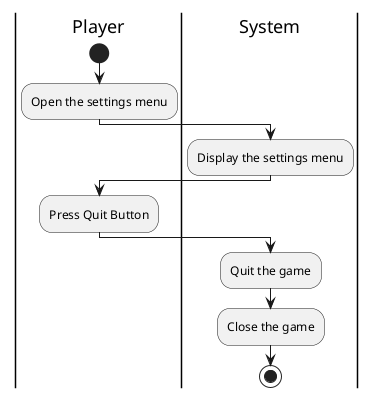 @startuml quitGameUC
|Player|
start
:Open the settings menu;

|System|
:Display the settings menu;

|Player|
:Press Quit Button;

|System|
:Quit the game;
:Close the game;
stop
@enduml
